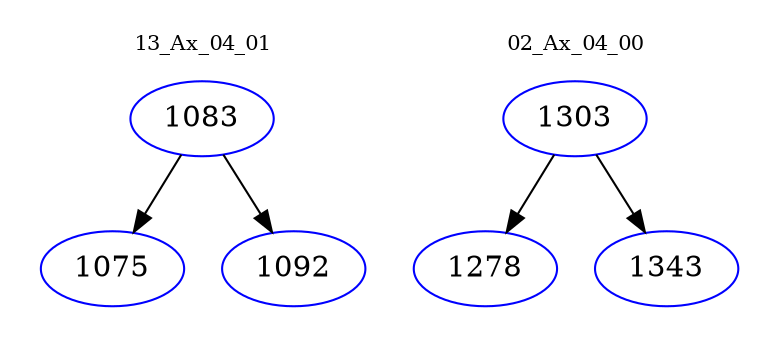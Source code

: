 digraph{
subgraph cluster_0 {
color = white
label = "13_Ax_04_01";
fontsize=10;
T0_1083 [label="1083", color="blue"]
T0_1083 -> T0_1075 [color="black"]
T0_1075 [label="1075", color="blue"]
T0_1083 -> T0_1092 [color="black"]
T0_1092 [label="1092", color="blue"]
}
subgraph cluster_1 {
color = white
label = "02_Ax_04_00";
fontsize=10;
T1_1303 [label="1303", color="blue"]
T1_1303 -> T1_1278 [color="black"]
T1_1278 [label="1278", color="blue"]
T1_1303 -> T1_1343 [color="black"]
T1_1343 [label="1343", color="blue"]
}
}
